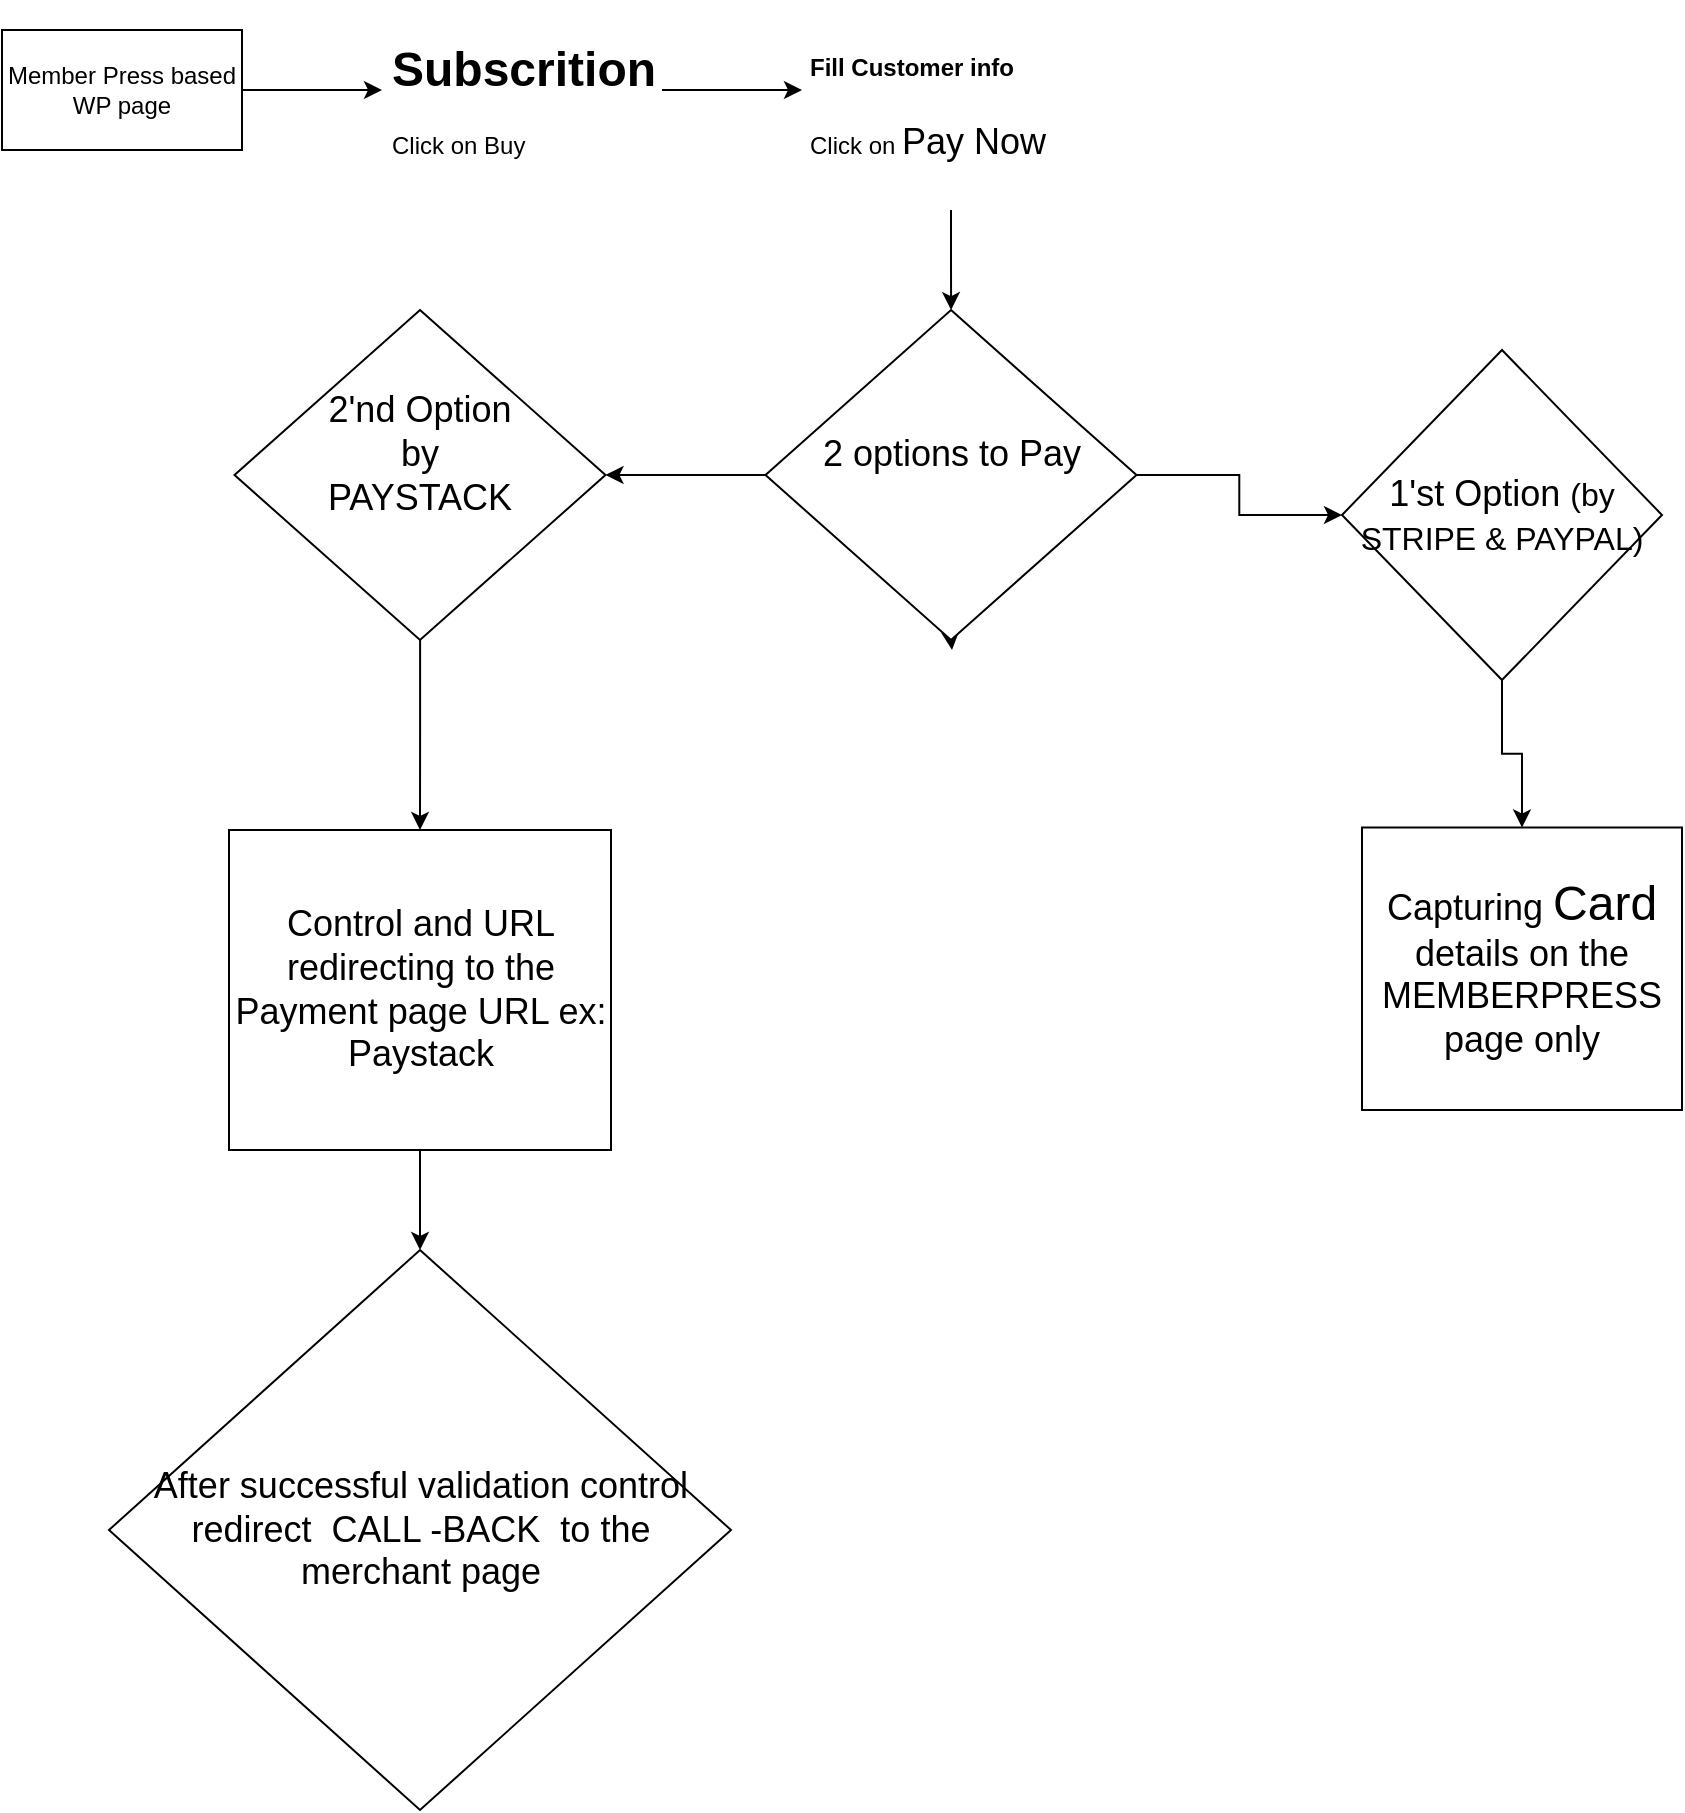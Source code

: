 <mxfile version="15.7.0" type="github">
  <diagram id="dkUiS59BBGbl0RJkbHyD" name="Page-1">
    <mxGraphModel dx="1422" dy="709" grid="1" gridSize="10" guides="1" tooltips="1" connect="1" arrows="1" fold="1" page="1" pageScale="1" pageWidth="1100" pageHeight="850" math="0" shadow="0">
      <root>
        <mxCell id="0" />
        <mxCell id="1" parent="0" />
        <mxCell id="vRdFM8mdRWxYOnKqkBIo-1" value="Member Press based WP page" style="rounded=0;whiteSpace=wrap;html=1;" vertex="1" parent="1">
          <mxGeometry x="110" y="120" width="120" height="60" as="geometry" />
        </mxCell>
        <mxCell id="vRdFM8mdRWxYOnKqkBIo-6" value="" style="endArrow=classic;html=1;rounded=0;exitX=1;exitY=0.5;exitDx=0;exitDy=0;" edge="1" parent="1" source="vRdFM8mdRWxYOnKqkBIo-1">
          <mxGeometry width="50" height="50" relative="1" as="geometry">
            <mxPoint x="230" y="175" as="sourcePoint" />
            <mxPoint x="300" y="150" as="targetPoint" />
          </mxGeometry>
        </mxCell>
        <mxCell id="vRdFM8mdRWxYOnKqkBIo-7" value="&lt;h1&gt;Subscrition&lt;/h1&gt;&lt;p&gt;Click on Buy&lt;span style=&quot;white-space: pre&quot;&gt;	&lt;/span&gt;&lt;br&gt;&lt;/p&gt;" style="text;html=1;strokeColor=none;fillColor=none;spacing=5;spacingTop=-20;whiteSpace=wrap;overflow=hidden;rounded=0;" vertex="1" parent="1">
          <mxGeometry x="300" y="120" width="140" height="70" as="geometry" />
        </mxCell>
        <mxCell id="vRdFM8mdRWxYOnKqkBIo-9" value="" style="endArrow=classic;html=1;rounded=0;exitX=1;exitY=0.5;exitDx=0;exitDy=0;" edge="1" parent="1">
          <mxGeometry width="50" height="50" relative="1" as="geometry">
            <mxPoint x="440" y="150" as="sourcePoint" />
            <mxPoint x="510" y="150" as="targetPoint" />
          </mxGeometry>
        </mxCell>
        <mxCell id="vRdFM8mdRWxYOnKqkBIo-12" value="" style="edgeStyle=orthogonalEdgeStyle;rounded=0;orthogonalLoop=1;jettySize=auto;html=1;fontSize=18;" edge="1" parent="1" source="vRdFM8mdRWxYOnKqkBIo-10" target="vRdFM8mdRWxYOnKqkBIo-11">
          <mxGeometry relative="1" as="geometry" />
        </mxCell>
        <mxCell id="vRdFM8mdRWxYOnKqkBIo-10" value="&lt;h1&gt;&lt;font style=&quot;font-size: 12px&quot;&gt;Fill Customer info&lt;/font&gt;&lt;br&gt;&lt;/h1&gt;&lt;p&gt;Click on &lt;font style=&quot;font-size: 18px&quot;&gt;Pay Now&lt;/font&gt;&lt;span style=&quot;white-space: pre&quot;&gt;&lt;/span&gt;&lt;br&gt;&lt;/p&gt;" style="text;html=1;strokeColor=none;fillColor=none;spacing=5;spacingTop=-20;whiteSpace=wrap;overflow=hidden;rounded=0;" vertex="1" parent="1">
          <mxGeometry x="509" y="115" width="151" height="95" as="geometry" />
        </mxCell>
        <mxCell id="vRdFM8mdRWxYOnKqkBIo-13" style="edgeStyle=orthogonalEdgeStyle;rounded=0;orthogonalLoop=1;jettySize=auto;html=1;exitX=0.5;exitY=1;exitDx=0;exitDy=0;fontSize=18;" edge="1" parent="1" source="vRdFM8mdRWxYOnKqkBIo-11">
          <mxGeometry relative="1" as="geometry">
            <mxPoint x="585" y="430" as="targetPoint" />
          </mxGeometry>
        </mxCell>
        <mxCell id="vRdFM8mdRWxYOnKqkBIo-15" value="" style="edgeStyle=orthogonalEdgeStyle;rounded=0;orthogonalLoop=1;jettySize=auto;html=1;fontSize=18;" edge="1" parent="1" source="vRdFM8mdRWxYOnKqkBIo-11" target="vRdFM8mdRWxYOnKqkBIo-14">
          <mxGeometry relative="1" as="geometry" />
        </mxCell>
        <mxCell id="vRdFM8mdRWxYOnKqkBIo-19" value="" style="edgeStyle=orthogonalEdgeStyle;rounded=0;orthogonalLoop=1;jettySize=auto;html=1;fontSize=24;" edge="1" parent="1" source="vRdFM8mdRWxYOnKqkBIo-11" target="vRdFM8mdRWxYOnKqkBIo-18">
          <mxGeometry relative="1" as="geometry" />
        </mxCell>
        <mxCell id="vRdFM8mdRWxYOnKqkBIo-11" value="&lt;div&gt;2 options to Pay&lt;/div&gt;&lt;div&gt;&lt;br&gt;&lt;/div&gt;" style="rhombus;whiteSpace=wrap;html=1;fontSize=18;" vertex="1" parent="1">
          <mxGeometry x="491.75" y="260" width="185.5" height="165" as="geometry" />
        </mxCell>
        <mxCell id="vRdFM8mdRWxYOnKqkBIo-17" value="" style="edgeStyle=orthogonalEdgeStyle;rounded=0;orthogonalLoop=1;jettySize=auto;html=1;fontSize=12;" edge="1" parent="1" source="vRdFM8mdRWxYOnKqkBIo-14" target="vRdFM8mdRWxYOnKqkBIo-16">
          <mxGeometry relative="1" as="geometry" />
        </mxCell>
        <mxCell id="vRdFM8mdRWxYOnKqkBIo-14" value="1&#39;st Option &lt;font size=&quot;3&quot;&gt;(by STRIPE &amp;amp; PAYPAL)&lt;/font&gt;" style="rhombus;whiteSpace=wrap;html=1;fontSize=18;" vertex="1" parent="1">
          <mxGeometry x="780" y="280" width="160" height="165" as="geometry" />
        </mxCell>
        <mxCell id="vRdFM8mdRWxYOnKqkBIo-16" value="Capturing &lt;font style=&quot;font-size: 24px&quot;&gt;Card&lt;/font&gt; details on the MEMBERPRESS page only" style="whiteSpace=wrap;html=1;fontSize=18;" vertex="1" parent="1">
          <mxGeometry x="790" y="518.75" width="160" height="141.25" as="geometry" />
        </mxCell>
        <mxCell id="vRdFM8mdRWxYOnKqkBIo-22" value="" style="edgeStyle=orthogonalEdgeStyle;rounded=0;orthogonalLoop=1;jettySize=auto;html=1;fontSize=24;" edge="1" parent="1" source="vRdFM8mdRWxYOnKqkBIo-18" target="vRdFM8mdRWxYOnKqkBIo-21">
          <mxGeometry relative="1" as="geometry" />
        </mxCell>
        <mxCell id="vRdFM8mdRWxYOnKqkBIo-18" value="&lt;div&gt;2&#39;nd Option&lt;br&gt;by&lt;br&gt;PAYSTACK&lt;br&gt;&lt;/div&gt;&lt;div&gt;&lt;br&gt;&lt;/div&gt;" style="rhombus;whiteSpace=wrap;html=1;fontSize=18;" vertex="1" parent="1">
          <mxGeometry x="226.25" y="260" width="185.5" height="165" as="geometry" />
        </mxCell>
        <mxCell id="vRdFM8mdRWxYOnKqkBIo-24" value="" style="edgeStyle=orthogonalEdgeStyle;rounded=0;orthogonalLoop=1;jettySize=auto;html=1;fontSize=24;" edge="1" parent="1" source="vRdFM8mdRWxYOnKqkBIo-21" target="vRdFM8mdRWxYOnKqkBIo-23">
          <mxGeometry relative="1" as="geometry" />
        </mxCell>
        <mxCell id="vRdFM8mdRWxYOnKqkBIo-21" value="Control and URL redirecting to the Payment page URL ex: Paystack " style="whiteSpace=wrap;html=1;fontSize=18;" vertex="1" parent="1">
          <mxGeometry x="223.5" y="520" width="191" height="160" as="geometry" />
        </mxCell>
        <mxCell id="vRdFM8mdRWxYOnKqkBIo-23" value="After successful validation control redirect&amp;nbsp; CALL -BACK&amp;nbsp; to the merchant page" style="rhombus;whiteSpace=wrap;html=1;fontSize=18;" vertex="1" parent="1">
          <mxGeometry x="163.5" y="730" width="311" height="280" as="geometry" />
        </mxCell>
      </root>
    </mxGraphModel>
  </diagram>
</mxfile>
